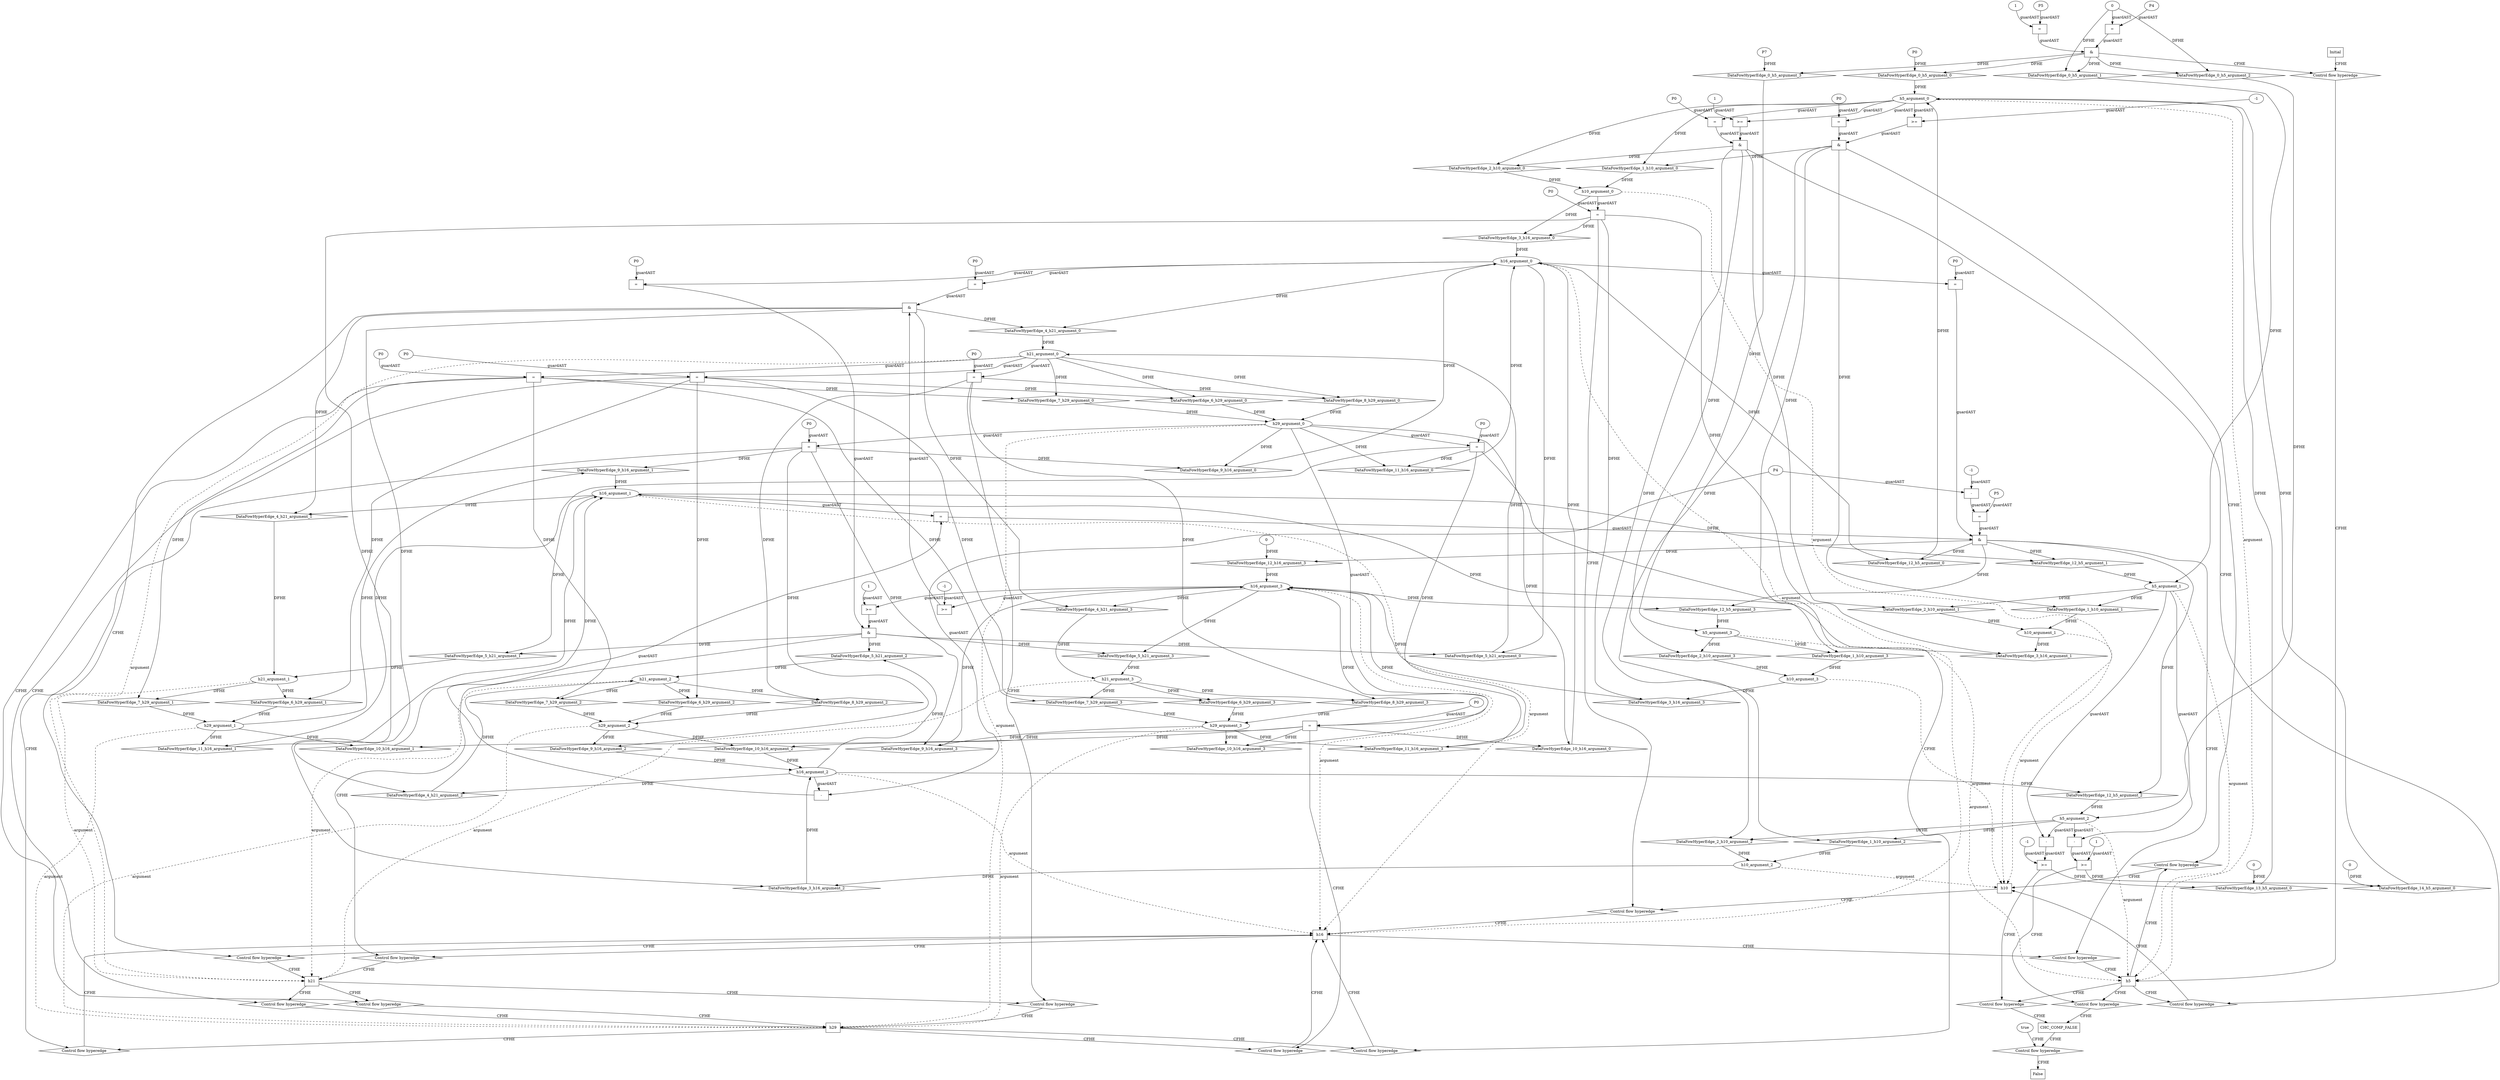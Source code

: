 // Horn Graph
digraph {
	"xxxh5___Initial_0xxxdataFlow_0_node_0" [label="P0"  nodeName="xxxh5___Initial_0xxxdataFlow_0_node_0" class=symbolicConstant GNNNodeID=4]
	"xxxh5___Initial_0xxxdataFlow1_node_0" [label="0"  nodeName="xxxh5___Initial_0xxxdataFlow1_node_0" class=IdealInt GNNNodeID=5]
	"xxxh5___Initial_0xxxdataFlow3_node_0" [label="P7"  nodeName="xxxh5___Initial_0xxxdataFlow3_node_0" class=symbolicConstant GNNNodeID=6]
	"xxxh5___Initial_0xxxguard_0_node_0" [label="="  nodeName="xxxh5___Initial_0xxxguard_0_node_0" class=Operator GNNNodeID=7 shape=rect]
	"xxxh5___Initial_0xxxguard_0_node_1" [label="P5"  nodeName="xxxh5___Initial_0xxxguard_0_node_1" class=symbolicConstant GNNNodeID=8]
	"xxxh5___Initial_0xxxguard_0_node_2" [label="1"  nodeName="xxxh5___Initial_0xxxguard_0_node_2" class=IdealInt GNNNodeID=9]
		"xxxh5___Initial_0xxxguard_0_node_1" -> "xxxh5___Initial_0xxxguard_0_node_0" [ label="guardAST"]
		"xxxh5___Initial_0xxxguard_0_node_2" -> "xxxh5___Initial_0xxxguard_0_node_0" [ label="guardAST"]
	"xxxh5___Initial_0xxxguard1_node_0" [label="="  nodeName="xxxh5___Initial_0xxxguard1_node_0" class=Operator GNNNodeID=10 shape=rect]
	"xxxh5___Initial_0xxxguard1_node_1" [label="P4"  nodeName="xxxh5___Initial_0xxxguard1_node_1" class=symbolicConstant GNNNodeID=11]
		"xxxh5___Initial_0xxxguard1_node_1" -> "xxxh5___Initial_0xxxguard1_node_0" [ label="guardAST"]
		"xxxh5___Initial_0xxxdataFlow1_node_0" -> "xxxh5___Initial_0xxxguard1_node_0" [ label="guardAST"]
	"xxxh10___h5_1xxxguard_0_node_0" [label=">="  nodeName="xxxh10___h5_1xxxguard_0_node_0" class=Operator GNNNodeID=16 shape=rect]
	"xxxh10___h5_1xxxguard_0_node_1" [label="-1"  nodeName="xxxh10___h5_1xxxguard_0_node_1" class=IdealInt GNNNodeID=17]
		"xxxh10___h5_1xxxguard_0_node_1" -> "xxxh10___h5_1xxxguard_0_node_0" [ label="guardAST"]
		"h5_argument_0" -> "xxxh10___h5_1xxxguard_0_node_0" [ label="guardAST"]
	"xxxh10___h5_1xxxguard1_node_0" [label="="  nodeName="xxxh10___h5_1xxxguard1_node_0" class=Operator GNNNodeID=18 shape=rect]
	"xxxh10___h5_1xxxguard1_node_1" [label="P0"  nodeName="xxxh10___h5_1xxxguard1_node_1" class=symbolicConstant GNNNodeID=19]
		"xxxh10___h5_1xxxguard1_node_1" -> "xxxh10___h5_1xxxguard1_node_0" [ label="guardAST"]
		"h5_argument_0" -> "xxxh10___h5_1xxxguard1_node_0" [ label="guardAST"]
	"xxxh10___h5_2xxxguard_0_node_0" [label=">="  nodeName="xxxh10___h5_2xxxguard_0_node_0" class=Operator GNNNodeID=20 shape=rect]
	"xxxh10___h5_2xxxguard_0_node_2" [label="1"  nodeName="xxxh10___h5_2xxxguard_0_node_2" class=IdealInt GNNNodeID=21]
		"h5_argument_0" -> "xxxh10___h5_2xxxguard_0_node_0" [ label="guardAST"]
		"xxxh10___h5_2xxxguard_0_node_2" -> "xxxh10___h5_2xxxguard_0_node_0" [ label="guardAST"]
	"xxxh10___h5_2xxxguard1_node_0" [label="="  nodeName="xxxh10___h5_2xxxguard1_node_0" class=Operator GNNNodeID=22 shape=rect]
	"xxxh10___h5_2xxxguard1_node_1" [label="P0"  nodeName="xxxh10___h5_2xxxguard1_node_1" class=symbolicConstant GNNNodeID=23]
		"xxxh10___h5_2xxxguard1_node_1" -> "xxxh10___h5_2xxxguard1_node_0" [ label="guardAST"]
		"h5_argument_0" -> "xxxh10___h5_2xxxguard1_node_0" [ label="guardAST"]
	"xxxh16___h10_3xxxguard_0_node_0" [label="="  nodeName="xxxh16___h10_3xxxguard_0_node_0" class=Operator GNNNodeID=28 shape=rect]
	"xxxh16___h10_3xxxguard_0_node_1" [label="P0"  nodeName="xxxh16___h10_3xxxguard_0_node_1" class=symbolicConstant GNNNodeID=29]
		"xxxh16___h10_3xxxguard_0_node_1" -> "xxxh16___h10_3xxxguard_0_node_0" [ label="guardAST"]
		"h10_argument_0" -> "xxxh16___h10_3xxxguard_0_node_0" [ label="guardAST"]
	"xxxh21___h16_4xxxguard_0_node_0" [label=">="  nodeName="xxxh21___h16_4xxxguard_0_node_0" class=Operator GNNNodeID=34 shape=rect]
	"xxxh21___h16_4xxxguard_0_node_1" [label="-1"  nodeName="xxxh21___h16_4xxxguard_0_node_1" class=IdealInt GNNNodeID=35]
		"xxxh21___h16_4xxxguard_0_node_1" -> "xxxh21___h16_4xxxguard_0_node_0" [ label="guardAST"]
		"h16_argument_3" -> "xxxh21___h16_4xxxguard_0_node_0" [ label="guardAST"]
	"xxxh21___h16_4xxxguard1_node_0" [label="="  nodeName="xxxh21___h16_4xxxguard1_node_0" class=Operator GNNNodeID=36 shape=rect]
	"xxxh21___h16_4xxxguard1_node_1" [label="P0"  nodeName="xxxh21___h16_4xxxguard1_node_1" class=symbolicConstant GNNNodeID=37]
		"xxxh21___h16_4xxxguard1_node_1" -> "xxxh21___h16_4xxxguard1_node_0" [ label="guardAST"]
		"h16_argument_0" -> "xxxh21___h16_4xxxguard1_node_0" [ label="guardAST"]
	"xxxh21___h16_5xxxguard_0_node_0" [label=">="  nodeName="xxxh21___h16_5xxxguard_0_node_0" class=Operator GNNNodeID=38 shape=rect]
	"xxxh21___h16_5xxxguard_0_node_2" [label="1"  nodeName="xxxh21___h16_5xxxguard_0_node_2" class=IdealInt GNNNodeID=39]
		"h16_argument_3" -> "xxxh21___h16_5xxxguard_0_node_0" [ label="guardAST"]
		"xxxh21___h16_5xxxguard_0_node_2" -> "xxxh21___h16_5xxxguard_0_node_0" [ label="guardAST"]
	"xxxh21___h16_5xxxguard1_node_0" [label="="  nodeName="xxxh21___h16_5xxxguard1_node_0" class=Operator GNNNodeID=40 shape=rect]
	"xxxh21___h16_5xxxguard1_node_1" [label="P0"  nodeName="xxxh21___h16_5xxxguard1_node_1" class=symbolicConstant GNNNodeID=41]
		"xxxh21___h16_5xxxguard1_node_1" -> "xxxh21___h16_5xxxguard1_node_0" [ label="guardAST"]
		"h16_argument_0" -> "xxxh21___h16_5xxxguard1_node_0" [ label="guardAST"]
	"xxxh29___h21_6xxxguard_0_node_0" [label="="  nodeName="xxxh29___h21_6xxxguard_0_node_0" class=Operator GNNNodeID=46 shape=rect]
	"xxxh29___h21_6xxxguard_0_node_1" [label="P0"  nodeName="xxxh29___h21_6xxxguard_0_node_1" class=symbolicConstant GNNNodeID=47]
		"xxxh29___h21_6xxxguard_0_node_1" -> "xxxh29___h21_6xxxguard_0_node_0" [ label="guardAST"]
		"h21_argument_0" -> "xxxh29___h21_6xxxguard_0_node_0" [ label="guardAST"]
	"xxxh29___h21_7xxxguard_0_node_0" [label="="  nodeName="xxxh29___h21_7xxxguard_0_node_0" class=Operator GNNNodeID=48 shape=rect]
	"xxxh29___h21_7xxxguard_0_node_1" [label="P0"  nodeName="xxxh29___h21_7xxxguard_0_node_1" class=symbolicConstant GNNNodeID=49]
		"xxxh29___h21_7xxxguard_0_node_1" -> "xxxh29___h21_7xxxguard_0_node_0" [ label="guardAST"]
		"h21_argument_0" -> "xxxh29___h21_7xxxguard_0_node_0" [ label="guardAST"]
	"xxxh29___h21_8xxxguard_0_node_0" [label="="  nodeName="xxxh29___h21_8xxxguard_0_node_0" class=Operator GNNNodeID=50 shape=rect]
	"xxxh29___h21_8xxxguard_0_node_1" [label="P0"  nodeName="xxxh29___h21_8xxxguard_0_node_1" class=symbolicConstant GNNNodeID=51]
		"xxxh29___h21_8xxxguard_0_node_1" -> "xxxh29___h21_8xxxguard_0_node_0" [ label="guardAST"]
		"h21_argument_0" -> "xxxh29___h21_8xxxguard_0_node_0" [ label="guardAST"]
	"xxxh16___h29_9xxxguard_0_node_0" [label="="  nodeName="xxxh16___h29_9xxxguard_0_node_0" class=Operator GNNNodeID=52 shape=rect]
	"xxxh16___h29_9xxxguard_0_node_1" [label="P0"  nodeName="xxxh16___h29_9xxxguard_0_node_1" class=symbolicConstant GNNNodeID=53]
		"xxxh16___h29_9xxxguard_0_node_1" -> "xxxh16___h29_9xxxguard_0_node_0" [ label="guardAST"]
		"h29_argument_0" -> "xxxh16___h29_9xxxguard_0_node_0" [ label="guardAST"]
	"xxxh16___h29_10xxxguard_0_node_0" [label="="  nodeName="xxxh16___h29_10xxxguard_0_node_0" class=Operator GNNNodeID=54 shape=rect]
	"xxxh16___h29_10xxxguard_0_node_1" [label="P0"  nodeName="xxxh16___h29_10xxxguard_0_node_1" class=symbolicConstant GNNNodeID=55]
		"xxxh16___h29_10xxxguard_0_node_1" -> "xxxh16___h29_10xxxguard_0_node_0" [ label="guardAST"]
		"h29_argument_0" -> "xxxh16___h29_10xxxguard_0_node_0" [ label="guardAST"]
	"xxxh16___h29_11xxxguard_0_node_0" [label="="  nodeName="xxxh16___h29_11xxxguard_0_node_0" class=Operator GNNNodeID=56 shape=rect]
	"xxxh16___h29_11xxxguard_0_node_1" [label="P0"  nodeName="xxxh16___h29_11xxxguard_0_node_1" class=symbolicConstant GNNNodeID=57]
		"xxxh16___h29_11xxxguard_0_node_1" -> "xxxh16___h29_11xxxguard_0_node_0" [ label="guardAST"]
		"h29_argument_0" -> "xxxh16___h29_11xxxguard_0_node_0" [ label="guardAST"]
	"xxxh5___h16_12xxxguard_0_node_0" [label="="  nodeName="xxxh5___h16_12xxxguard_0_node_0" class=Operator GNNNodeID=58 shape=rect]
	"xxxh5___h16_12xxxguard_0_node_2" [label="-"  nodeName="xxxh5___h16_12xxxguard_0_node_2" class=Operator GNNNodeID=59 shape=rect]
	"xxxh5___h16_12xxxguard_0_node_3" [label="P4"  nodeName="xxxh5___h16_12xxxguard_0_node_3" class=symbolicConstant GNNNodeID=60]
		"h16_argument_1" -> "xxxh5___h16_12xxxguard_0_node_0" [ label="guardAST"]
		"xxxh5___h16_12xxxguard_0_node_2" -> "xxxh5___h16_12xxxguard_0_node_0" [ label="guardAST"]
		"xxxh5___h16_12xxxguard_0_node_3" -> "xxxh5___h16_12xxxguard_0_node_2" [ label="guardAST"]
		"h16_argument_2" -> "xxxh5___h16_12xxxguard_0_node_2" [ label="guardAST"]
	"xxxh5___h16_12xxxguard1_node_0" [label="="  nodeName="xxxh5___h16_12xxxguard1_node_0" class=Operator GNNNodeID=61 shape=rect]
	"xxxh5___h16_12xxxguard1_node_1" [label="P5"  nodeName="xxxh5___h16_12xxxguard1_node_1" class=symbolicConstant GNNNodeID=62]
	"xxxh5___h16_12xxxguard1_node_2" [label="-"  nodeName="xxxh5___h16_12xxxguard1_node_2" class=Operator GNNNodeID=63 shape=rect]
	"xxxh5___h16_12xxxguard1_node_4" [label="-1"  nodeName="xxxh5___h16_12xxxguard1_node_4" class=IdealInt GNNNodeID=64]
		"xxxh5___h16_12xxxguard1_node_1" -> "xxxh5___h16_12xxxguard1_node_0" [ label="guardAST"]
		"xxxh5___h16_12xxxguard1_node_2" -> "xxxh5___h16_12xxxguard1_node_0" [ label="guardAST"]
		"xxxh5___h16_12xxxguard_0_node_3" -> "xxxh5___h16_12xxxguard1_node_2" [ label="guardAST"]
		"xxxh5___h16_12xxxguard1_node_4" -> "xxxh5___h16_12xxxguard1_node_2" [ label="guardAST"]
	"xxxh5___h16_12xxxguard2_node_0" [label="="  nodeName="xxxh5___h16_12xxxguard2_node_0" class=Operator GNNNodeID=65 shape=rect]
	"xxxh5___h16_12xxxguard2_node_1" [label="P0"  nodeName="xxxh5___h16_12xxxguard2_node_1" class=symbolicConstant GNNNodeID=66]
		"xxxh5___h16_12xxxguard2_node_1" -> "xxxh5___h16_12xxxguard2_node_0" [ label="guardAST"]
		"h16_argument_0" -> "xxxh5___h16_12xxxguard2_node_0" [ label="guardAST"]
	"xxxCHC_COMP_FALSE___h5_13xxxguard_0_node_0" [label=">="  nodeName="xxxCHC_COMP_FALSE___h5_13xxxguard_0_node_0" class=Operator GNNNodeID=67 shape=rect]
	"xxxCHC_COMP_FALSE___h5_13xxxguard_0_node_1" [label="-1"  nodeName="xxxCHC_COMP_FALSE___h5_13xxxguard_0_node_1" class=IdealInt GNNNodeID=68]
	"xxxCHC_COMP_FALSE___h5_13xxxguard_0_node_2" [label="-"  nodeName="xxxCHC_COMP_FALSE___h5_13xxxguard_0_node_2" class=Operator GNNNodeID=69 shape=rect]
		"xxxCHC_COMP_FALSE___h5_13xxxguard_0_node_1" -> "xxxCHC_COMP_FALSE___h5_13xxxguard_0_node_0" [ label="guardAST"]
		"xxxCHC_COMP_FALSE___h5_13xxxguard_0_node_2" -> "xxxCHC_COMP_FALSE___h5_13xxxguard_0_node_0" [ label="guardAST"]
		"h5_argument_1" -> "xxxCHC_COMP_FALSE___h5_13xxxguard_0_node_2" [ label="guardAST"]
		"h5_argument_2" -> "xxxCHC_COMP_FALSE___h5_13xxxguard_0_node_2" [ label="guardAST"]
	"xxxCHC_COMP_FALSE___h5_14xxxguard_0_node_0" [label=">="  nodeName="xxxCHC_COMP_FALSE___h5_14xxxguard_0_node_0" class=Operator GNNNodeID=70 shape=rect]
	"xxxCHC_COMP_FALSE___h5_14xxxguard_0_node_1" [label="-"  nodeName="xxxCHC_COMP_FALSE___h5_14xxxguard_0_node_1" class=Operator GNNNodeID=71 shape=rect]
	"xxxCHC_COMP_FALSE___h5_14xxxguard_0_node_4" [label="1"  nodeName="xxxCHC_COMP_FALSE___h5_14xxxguard_0_node_4" class=IdealInt GNNNodeID=72]
		"xxxCHC_COMP_FALSE___h5_14xxxguard_0_node_1" -> "xxxCHC_COMP_FALSE___h5_14xxxguard_0_node_0" [ label="guardAST"]
		"xxxCHC_COMP_FALSE___h5_14xxxguard_0_node_4" -> "xxxCHC_COMP_FALSE___h5_14xxxguard_0_node_0" [ label="guardAST"]
		"h5_argument_1" -> "xxxCHC_COMP_FALSE___h5_14xxxguard_0_node_1" [ label="guardAST"]
		"h5_argument_2" -> "xxxCHC_COMP_FALSE___h5_14xxxguard_0_node_1" [ label="guardAST"]
	"xxxFALSE___CHC_COMP_FALSE_15xxxguard_0_node_0" [label="true"  nodeName="xxxFALSE___CHC_COMP_FALSE_15xxxguard_0_node_0" class=Constant GNNNodeID=73]
	"CHC_COMP_FALSE" [label="CHC_COMP_FALSE"  nodeName="CHC_COMP_FALSE" class=CONTROL GNNNodeID=74 shape="rect"]
	"h10" [label="h10"  nodeName="h10" class=CONTROL GNNNodeID=75 shape="rect"]
	"h16" [label="h16"  nodeName="h16" class=CONTROL GNNNodeID=76 shape="rect"]
	"h21" [label="h21"  nodeName="h21" class=CONTROL GNNNodeID=77 shape="rect"]
	"h29" [label="h29"  nodeName="h29" class=CONTROL GNNNodeID=78 shape="rect"]
	"h5" [label="h5"  nodeName="h5" class=CONTROL GNNNodeID=79 shape="rect"]
	"FALSE" [label="False"  nodeName=False class=CONTROL GNNNodeID=80 shape="rect"]
	"Initial" [label="Initial"  nodeName=Initial class=CONTROL GNNNodeID=81 shape="rect"]
	"ControlFowHyperEdge_0" [label="Control flow hyperedge"  hyperEdgeNodeID=0 nodeName=ControlFowHyperEdge_0 class=controlFlowHyperEdge shape="diamond"]
		"Initial" -> ControlFowHyperEdge_0 [ label="CFHE"]
		"ControlFowHyperEdge_0" -> "h5" [ label="CFHE"]
	"ControlFowHyperEdge_1" [label="Control flow hyperedge"  hyperEdgeNodeID=1 nodeName=ControlFowHyperEdge_1 class=controlFlowHyperEdge shape="diamond"]
		"h5" -> ControlFowHyperEdge_1 [ label="CFHE"]
		"ControlFowHyperEdge_1" -> "h10" [ label="CFHE"]
	"ControlFowHyperEdge_2" [label="Control flow hyperedge"  hyperEdgeNodeID=2 nodeName=ControlFowHyperEdge_2 class=controlFlowHyperEdge shape="diamond"]
		"h5" -> ControlFowHyperEdge_2 [ label="CFHE"]
		"ControlFowHyperEdge_2" -> "h10" [ label="CFHE"]
	"ControlFowHyperEdge_3" [label="Control flow hyperedge"  hyperEdgeNodeID=3 nodeName=ControlFowHyperEdge_3 class=controlFlowHyperEdge shape="diamond"]
		"h10" -> ControlFowHyperEdge_3 [ label="CFHE"]
		"ControlFowHyperEdge_3" -> "h16" [ label="CFHE"]
	"ControlFowHyperEdge_4" [label="Control flow hyperedge"  hyperEdgeNodeID=4 nodeName=ControlFowHyperEdge_4 class=controlFlowHyperEdge shape="diamond"]
		"h16" -> ControlFowHyperEdge_4 [ label="CFHE"]
		"ControlFowHyperEdge_4" -> "h21" [ label="CFHE"]
	"ControlFowHyperEdge_5" [label="Control flow hyperedge"  hyperEdgeNodeID=5 nodeName=ControlFowHyperEdge_5 class=controlFlowHyperEdge shape="diamond"]
		"h16" -> ControlFowHyperEdge_5 [ label="CFHE"]
		"ControlFowHyperEdge_5" -> "h21" [ label="CFHE"]
	"ControlFowHyperEdge_6" [label="Control flow hyperedge"  hyperEdgeNodeID=6 nodeName=ControlFowHyperEdge_6 class=controlFlowHyperEdge shape="diamond"]
		"h21" -> ControlFowHyperEdge_6 [ label="CFHE"]
		"ControlFowHyperEdge_6" -> "h29" [ label="CFHE"]
	"ControlFowHyperEdge_7" [label="Control flow hyperedge"  hyperEdgeNodeID=7 nodeName=ControlFowHyperEdge_7 class=controlFlowHyperEdge shape="diamond"]
		"h21" -> ControlFowHyperEdge_7 [ label="CFHE"]
		"ControlFowHyperEdge_7" -> "h29" [ label="CFHE"]
	"ControlFowHyperEdge_8" [label="Control flow hyperedge"  hyperEdgeNodeID=8 nodeName=ControlFowHyperEdge_8 class=controlFlowHyperEdge shape="diamond"]
		"h21" -> ControlFowHyperEdge_8 [ label="CFHE"]
		"ControlFowHyperEdge_8" -> "h29" [ label="CFHE"]
	"ControlFowHyperEdge_9" [label="Control flow hyperedge"  hyperEdgeNodeID=9 nodeName=ControlFowHyperEdge_9 class=controlFlowHyperEdge shape="diamond"]
		"h29" -> ControlFowHyperEdge_9 [ label="CFHE"]
		"ControlFowHyperEdge_9" -> "h16" [ label="CFHE"]
	"ControlFowHyperEdge_10" [label="Control flow hyperedge"  hyperEdgeNodeID=10 nodeName=ControlFowHyperEdge_10 class=controlFlowHyperEdge shape="diamond"]
		"h29" -> ControlFowHyperEdge_10 [ label="CFHE"]
		"ControlFowHyperEdge_10" -> "h16" [ label="CFHE"]
	"ControlFowHyperEdge_11" [label="Control flow hyperedge"  hyperEdgeNodeID=11 nodeName=ControlFowHyperEdge_11 class=controlFlowHyperEdge shape="diamond"]
		"h29" -> ControlFowHyperEdge_11 [ label="CFHE"]
		"ControlFowHyperEdge_11" -> "h16" [ label="CFHE"]
	"ControlFowHyperEdge_12" [label="Control flow hyperedge"  hyperEdgeNodeID=12 nodeName=ControlFowHyperEdge_12 class=controlFlowHyperEdge shape="diamond"]
		"h16" -> ControlFowHyperEdge_12 [ label="CFHE"]
		"ControlFowHyperEdge_12" -> "h5" [ label="CFHE"]
	"ControlFowHyperEdge_13" [label="Control flow hyperedge"  hyperEdgeNodeID=13 nodeName=ControlFowHyperEdge_13 class=controlFlowHyperEdge shape="diamond"]
		"h5" -> ControlFowHyperEdge_13 [ label="CFHE"]
		"ControlFowHyperEdge_13" -> "CHC_COMP_FALSE" [ label="CFHE"]
	"ControlFowHyperEdge_14" [label="Control flow hyperedge"  hyperEdgeNodeID=14 nodeName=ControlFowHyperEdge_14 class=controlFlowHyperEdge shape="diamond"]
		"h5" -> ControlFowHyperEdge_14 [ label="CFHE"]
		"ControlFowHyperEdge_14" -> "CHC_COMP_FALSE" [ label="CFHE"]
	"ControlFowHyperEdge_15" [label="Control flow hyperedge"  hyperEdgeNodeID=15 nodeName=ControlFowHyperEdge_15 class=controlFlowHyperEdge shape="diamond"]
		"CHC_COMP_FALSE" -> ControlFowHyperEdge_15 [ label="CFHE"]
		"ControlFowHyperEdge_15" -> "FALSE" [ label="CFHE"]
	"h5_argument_0" [label="h5_argument_0"  nodeName=argument0 class=argument shape=oval GNNNodeID=82 head="h5"]
		"h5_argument_0" -> "h5" [ label="argument" style=dashed]
	"h5_argument_1" [label="h5_argument_1"  nodeName=argument1 class=argument shape=oval GNNNodeID=82 head="h5"]
		"h5_argument_1" -> "h5" [ label="argument" style=dashed]
	"h5_argument_2" [label="h5_argument_2"  nodeName=argument2 class=argument shape=oval GNNNodeID=82 head="h5"]
		"h5_argument_2" -> "h5" [ label="argument" style=dashed]
	"h5_argument_3" [label="h5_argument_3"  nodeName=argument3 class=argument shape=oval GNNNodeID=82 head="h5"]
		"h5_argument_3" -> "h5" [ label="argument" style=dashed]
	"h10_argument_0" [label="h10_argument_0"  nodeName=argument0 class=argument shape=oval GNNNodeID=82 head="h10"]
		"h10_argument_0" -> "h10" [ label="argument" style=dashed]
	"h10_argument_1" [label="h10_argument_1"  nodeName=argument1 class=argument shape=oval GNNNodeID=82 head="h10"]
		"h10_argument_1" -> "h10" [ label="argument" style=dashed]
	"h10_argument_2" [label="h10_argument_2"  nodeName=argument2 class=argument shape=oval GNNNodeID=82 head="h10"]
		"h10_argument_2" -> "h10" [ label="argument" style=dashed]
	"h10_argument_3" [label="h10_argument_3"  nodeName=argument3 class=argument shape=oval GNNNodeID=82 head="h10"]
		"h10_argument_3" -> "h10" [ label="argument" style=dashed]
	"h16_argument_0" [label="h16_argument_0"  nodeName=argument0 class=argument shape=oval GNNNodeID=82 head="h16"]
		"h16_argument_0" -> "h16" [ label="argument" style=dashed]
	"h16_argument_1" [label="h16_argument_1"  nodeName=argument1 class=argument shape=oval GNNNodeID=82 head="h16"]
		"h16_argument_1" -> "h16" [ label="argument" style=dashed]
	"h16_argument_2" [label="h16_argument_2"  nodeName=argument2 class=argument shape=oval GNNNodeID=82 head="h16"]
		"h16_argument_2" -> "h16" [ label="argument" style=dashed]
	"h16_argument_3" [label="h16_argument_3"  nodeName=argument3 class=argument shape=oval GNNNodeID=82 head="h16"]
		"h16_argument_3" -> "h16" [ label="argument" style=dashed]
	"h21_argument_0" [label="h21_argument_0"  nodeName=argument0 class=argument shape=oval GNNNodeID=82 head="h21"]
		"h21_argument_0" -> "h21" [ label="argument" style=dashed]
	"h21_argument_1" [label="h21_argument_1"  nodeName=argument1 class=argument shape=oval GNNNodeID=82 head="h21"]
		"h21_argument_1" -> "h21" [ label="argument" style=dashed]
	"h21_argument_2" [label="h21_argument_2"  nodeName=argument2 class=argument shape=oval GNNNodeID=82 head="h21"]
		"h21_argument_2" -> "h21" [ label="argument" style=dashed]
	"h21_argument_3" [label="h21_argument_3"  nodeName=argument3 class=argument shape=oval GNNNodeID=82 head="h21"]
		"h21_argument_3" -> "h21" [ label="argument" style=dashed]
	"h29_argument_0" [label="h29_argument_0"  nodeName=argument0 class=argument shape=oval GNNNodeID=82 head="h29"]
		"h29_argument_0" -> "h29" [ label="argument" style=dashed]
	"h29_argument_1" [label="h29_argument_1"  nodeName=argument1 class=argument shape=oval GNNNodeID=82 head="h29"]
		"h29_argument_1" -> "h29" [ label="argument" style=dashed]
	"h29_argument_2" [label="h29_argument_2"  nodeName=argument2 class=argument shape=oval GNNNodeID=82 head="h29"]
		"h29_argument_2" -> "h29" [ label="argument" style=dashed]
	"h29_argument_3" [label="h29_argument_3"  nodeName=argument3 class=argument shape=oval GNNNodeID=82 head="h29"]
		"h29_argument_3" -> "h29" [ label="argument" style=dashed]
	"xxxh5___Initial_0xxx_and" [label="&"  andName="xxxh5___Initial_0xxx_and" class=Operator shape=rect]
		"xxxh5___Initial_0xxxguard_0_node_0" -> "xxxh5___Initial_0xxx_and" [ label="guardAST"]
		"xxxh5___Initial_0xxxguard1_node_0" -> "xxxh5___Initial_0xxx_and" [ label="guardAST"]
		"xxxh5___Initial_0xxx_and" -> "ControlFowHyperEdge_0" [ label="CFHE"]
	"xxxh10___h5_1xxx_and" [label="&"  andName="xxxh10___h5_1xxx_and" class=Operator shape=rect]
		"xxxh10___h5_1xxxguard_0_node_0" -> "xxxh10___h5_1xxx_and" [ label="guardAST"]
		"xxxh10___h5_1xxxguard1_node_0" -> "xxxh10___h5_1xxx_and" [ label="guardAST"]
		"xxxh10___h5_1xxx_and" -> "ControlFowHyperEdge_1" [ label="CFHE"]
	"xxxh10___h5_2xxx_and" [label="&"  andName="xxxh10___h5_2xxx_and" class=Operator shape=rect]
		"xxxh10___h5_2xxxguard_0_node_0" -> "xxxh10___h5_2xxx_and" [ label="guardAST"]
		"xxxh10___h5_2xxxguard1_node_0" -> "xxxh10___h5_2xxx_and" [ label="guardAST"]
		"xxxh10___h5_2xxx_and" -> "ControlFowHyperEdge_2" [ label="CFHE"]
		"xxxh16___h10_3xxxguard_0_node_0" -> "ControlFowHyperEdge_3" [ label="CFHE"]
	"xxxh21___h16_4xxx_and" [label="&"  andName="xxxh21___h16_4xxx_and" class=Operator shape=rect]
		"xxxh21___h16_4xxxguard_0_node_0" -> "xxxh21___h16_4xxx_and" [ label="guardAST"]
		"xxxh21___h16_4xxxguard1_node_0" -> "xxxh21___h16_4xxx_and" [ label="guardAST"]
		"xxxh21___h16_4xxx_and" -> "ControlFowHyperEdge_4" [ label="CFHE"]
	"xxxh21___h16_5xxx_and" [label="&"  andName="xxxh21___h16_5xxx_and" class=Operator shape=rect]
		"xxxh21___h16_5xxxguard_0_node_0" -> "xxxh21___h16_5xxx_and" [ label="guardAST"]
		"xxxh21___h16_5xxxguard1_node_0" -> "xxxh21___h16_5xxx_and" [ label="guardAST"]
		"xxxh21___h16_5xxx_and" -> "ControlFowHyperEdge_5" [ label="CFHE"]
		"xxxh29___h21_6xxxguard_0_node_0" -> "ControlFowHyperEdge_6" [ label="CFHE"]
		"xxxh29___h21_7xxxguard_0_node_0" -> "ControlFowHyperEdge_7" [ label="CFHE"]
		"xxxh29___h21_8xxxguard_0_node_0" -> "ControlFowHyperEdge_8" [ label="CFHE"]
		"xxxh16___h29_9xxxguard_0_node_0" -> "ControlFowHyperEdge_9" [ label="CFHE"]
		"xxxh16___h29_10xxxguard_0_node_0" -> "ControlFowHyperEdge_10" [ label="CFHE"]
		"xxxh16___h29_11xxxguard_0_node_0" -> "ControlFowHyperEdge_11" [ label="CFHE"]
	"xxxh5___h16_12xxx_and" [label="&"  andName="xxxh5___h16_12xxx_and" class=Operator shape=rect]
		"xxxh5___h16_12xxxguard_0_node_0" -> "xxxh5___h16_12xxx_and" [ label="guardAST"]
		"xxxh5___h16_12xxxguard1_node_0" -> "xxxh5___h16_12xxx_and" [ label="guardAST"]
		"xxxh5___h16_12xxxguard2_node_0" -> "xxxh5___h16_12xxx_and" [ label="guardAST"]
		"xxxh5___h16_12xxx_and" -> "ControlFowHyperEdge_12" [ label="CFHE"]
		"xxxCHC_COMP_FALSE___h5_13xxxguard_0_node_0" -> "ControlFowHyperEdge_13" [ label="CFHE"]
		"xxxCHC_COMP_FALSE___h5_14xxxguard_0_node_0" -> "ControlFowHyperEdge_14" [ label="CFHE"]
		"xxxFALSE___CHC_COMP_FALSE_15xxxguard_0_node_0" -> "ControlFowHyperEdge_15" [ label="CFHE"]
	"xxxh5___h16_12xxxh16_argument_3_constant_0" [label="0"  nodeName="xxxh5___h16_12xxxh16_argument_3_constant_0" class=Constant]
	"DataFowHyperEdge_12_h16_argument_3" [label="DataFowHyperEdge_12_h16_argument_3"  nodeName="DataFowHyperEdge_12_h16_argument_3" class=DataFlowHyperedge shape=diamond]
		"DataFowHyperEdge_12_h16_argument_3" -> "h16_argument_3" [ label="DFHE"]
		"xxxh5___h16_12xxx_and" -> "DataFowHyperEdge_12_h16_argument_3" [ label="DFHE"]
		"xxxh5___h16_12xxxh16_argument_3_constant_0" -> "DataFowHyperEdge_12_h16_argument_3" [ label="DFHE"]
	"xxxCHC_COMP_FALSE___h5_13xxxh5_argument_0_constant_0" [label="0"  nodeName="xxxCHC_COMP_FALSE___h5_13xxxh5_argument_0_constant_0" class=Constant]
	"DataFowHyperEdge_13_h5_argument_0" [label="DataFowHyperEdge_13_h5_argument_0"  nodeName="DataFowHyperEdge_13_h5_argument_0" class=DataFlowHyperedge shape=diamond]
		"DataFowHyperEdge_13_h5_argument_0" -> "h5_argument_0" [ label="DFHE"]
		"xxxCHC_COMP_FALSE___h5_13xxxguard_0_node_0" -> "DataFowHyperEdge_13_h5_argument_0" [ label="DFHE"]
		"xxxCHC_COMP_FALSE___h5_13xxxh5_argument_0_constant_0" -> "DataFowHyperEdge_13_h5_argument_0" [ label="DFHE"]
	"xxxCHC_COMP_FALSE___h5_14xxxh5_argument_0_constant_0" [label="0"  nodeName="xxxCHC_COMP_FALSE___h5_14xxxh5_argument_0_constant_0" class=Constant]
	"DataFowHyperEdge_14_h5_argument_0" [label="DataFowHyperEdge_14_h5_argument_0"  nodeName="DataFowHyperEdge_14_h5_argument_0" class=DataFlowHyperedge shape=diamond]
		"DataFowHyperEdge_14_h5_argument_0" -> "h5_argument_0" [ label="DFHE"]
		"xxxCHC_COMP_FALSE___h5_14xxxguard_0_node_0" -> "DataFowHyperEdge_14_h5_argument_0" [ label="DFHE"]
		"xxxCHC_COMP_FALSE___h5_14xxxh5_argument_0_constant_0" -> "DataFowHyperEdge_14_h5_argument_0" [ label="DFHE"]
		"h5_argument_0" -> "DataFowHyperEdge_1_h10_argument_0" [ label="DFHE"]
	"DataFowHyperEdge_1_h10_argument_0" [label="DataFowHyperEdge_1_h10_argument_0"  nodeName="DataFowHyperEdge_1_h10_argument_0" class=DataFlowHyperedge shape=diamond]
		"DataFowHyperEdge_1_h10_argument_0" -> "h10_argument_0" [ label="DFHE"]
		"xxxh10___h5_1xxx_and" -> "DataFowHyperEdge_1_h10_argument_0" [ label="DFHE"]
		"h5_argument_1" -> "DataFowHyperEdge_1_h10_argument_1" [ label="DFHE"]
	"DataFowHyperEdge_1_h10_argument_1" [label="DataFowHyperEdge_1_h10_argument_1"  nodeName="DataFowHyperEdge_1_h10_argument_1" class=DataFlowHyperedge shape=diamond]
		"DataFowHyperEdge_1_h10_argument_1" -> "h10_argument_1" [ label="DFHE"]
		"xxxh10___h5_1xxx_and" -> "DataFowHyperEdge_1_h10_argument_1" [ label="DFHE"]
		"h5_argument_2" -> "DataFowHyperEdge_1_h10_argument_2" [ label="DFHE"]
	"DataFowHyperEdge_1_h10_argument_2" [label="DataFowHyperEdge_1_h10_argument_2"  nodeName="DataFowHyperEdge_1_h10_argument_2" class=DataFlowHyperedge shape=diamond]
		"DataFowHyperEdge_1_h10_argument_2" -> "h10_argument_2" [ label="DFHE"]
		"xxxh10___h5_1xxx_and" -> "DataFowHyperEdge_1_h10_argument_2" [ label="DFHE"]
		"h5_argument_3" -> "DataFowHyperEdge_1_h10_argument_3" [ label="DFHE"]
	"DataFowHyperEdge_1_h10_argument_3" [label="DataFowHyperEdge_1_h10_argument_3"  nodeName="DataFowHyperEdge_1_h10_argument_3" class=DataFlowHyperedge shape=diamond]
		"DataFowHyperEdge_1_h10_argument_3" -> "h10_argument_3" [ label="DFHE"]
		"xxxh10___h5_1xxx_and" -> "DataFowHyperEdge_1_h10_argument_3" [ label="DFHE"]
		"h5_argument_0" -> "DataFowHyperEdge_2_h10_argument_0" [ label="DFHE"]
	"DataFowHyperEdge_2_h10_argument_0" [label="DataFowHyperEdge_2_h10_argument_0"  nodeName="DataFowHyperEdge_2_h10_argument_0" class=DataFlowHyperedge shape=diamond]
		"DataFowHyperEdge_2_h10_argument_0" -> "h10_argument_0" [ label="DFHE"]
		"xxxh10___h5_2xxx_and" -> "DataFowHyperEdge_2_h10_argument_0" [ label="DFHE"]
		"h5_argument_1" -> "DataFowHyperEdge_2_h10_argument_1" [ label="DFHE"]
	"DataFowHyperEdge_2_h10_argument_1" [label="DataFowHyperEdge_2_h10_argument_1"  nodeName="DataFowHyperEdge_2_h10_argument_1" class=DataFlowHyperedge shape=diamond]
		"DataFowHyperEdge_2_h10_argument_1" -> "h10_argument_1" [ label="DFHE"]
		"xxxh10___h5_2xxx_and" -> "DataFowHyperEdge_2_h10_argument_1" [ label="DFHE"]
		"h5_argument_2" -> "DataFowHyperEdge_2_h10_argument_2" [ label="DFHE"]
	"DataFowHyperEdge_2_h10_argument_2" [label="DataFowHyperEdge_2_h10_argument_2"  nodeName="DataFowHyperEdge_2_h10_argument_2" class=DataFlowHyperedge shape=diamond]
		"DataFowHyperEdge_2_h10_argument_2" -> "h10_argument_2" [ label="DFHE"]
		"xxxh10___h5_2xxx_and" -> "DataFowHyperEdge_2_h10_argument_2" [ label="DFHE"]
		"h5_argument_3" -> "DataFowHyperEdge_2_h10_argument_3" [ label="DFHE"]
	"DataFowHyperEdge_2_h10_argument_3" [label="DataFowHyperEdge_2_h10_argument_3"  nodeName="DataFowHyperEdge_2_h10_argument_3" class=DataFlowHyperedge shape=diamond]
		"DataFowHyperEdge_2_h10_argument_3" -> "h10_argument_3" [ label="DFHE"]
		"xxxh10___h5_2xxx_and" -> "DataFowHyperEdge_2_h10_argument_3" [ label="DFHE"]
		"h10_argument_0" -> "DataFowHyperEdge_3_h16_argument_0" [ label="DFHE"]
	"DataFowHyperEdge_3_h16_argument_0" [label="DataFowHyperEdge_3_h16_argument_0"  nodeName="DataFowHyperEdge_3_h16_argument_0" class=DataFlowHyperedge shape=diamond]
		"DataFowHyperEdge_3_h16_argument_0" -> "h16_argument_0" [ label="DFHE"]
		"xxxh16___h10_3xxxguard_0_node_0" -> "DataFowHyperEdge_3_h16_argument_0" [ label="DFHE"]
		"h10_argument_1" -> "DataFowHyperEdge_3_h16_argument_1" [ label="DFHE"]
	"DataFowHyperEdge_3_h16_argument_1" [label="DataFowHyperEdge_3_h16_argument_1"  nodeName="DataFowHyperEdge_3_h16_argument_1" class=DataFlowHyperedge shape=diamond]
		"DataFowHyperEdge_3_h16_argument_1" -> "h16_argument_1" [ label="DFHE"]
		"xxxh16___h10_3xxxguard_0_node_0" -> "DataFowHyperEdge_3_h16_argument_1" [ label="DFHE"]
		"h10_argument_2" -> "DataFowHyperEdge_3_h16_argument_2" [ label="DFHE"]
	"DataFowHyperEdge_3_h16_argument_2" [label="DataFowHyperEdge_3_h16_argument_2"  nodeName="DataFowHyperEdge_3_h16_argument_2" class=DataFlowHyperedge shape=diamond]
		"DataFowHyperEdge_3_h16_argument_2" -> "h16_argument_2" [ label="DFHE"]
		"xxxh16___h10_3xxxguard_0_node_0" -> "DataFowHyperEdge_3_h16_argument_2" [ label="DFHE"]
		"h10_argument_3" -> "DataFowHyperEdge_3_h16_argument_3" [ label="DFHE"]
	"DataFowHyperEdge_3_h16_argument_3" [label="DataFowHyperEdge_3_h16_argument_3"  nodeName="DataFowHyperEdge_3_h16_argument_3" class=DataFlowHyperedge shape=diamond]
		"DataFowHyperEdge_3_h16_argument_3" -> "h16_argument_3" [ label="DFHE"]
		"xxxh16___h10_3xxxguard_0_node_0" -> "DataFowHyperEdge_3_h16_argument_3" [ label="DFHE"]
		"h16_argument_0" -> "DataFowHyperEdge_4_h21_argument_0" [ label="DFHE"]
	"DataFowHyperEdge_4_h21_argument_0" [label="DataFowHyperEdge_4_h21_argument_0"  nodeName="DataFowHyperEdge_4_h21_argument_0" class=DataFlowHyperedge shape=diamond]
		"DataFowHyperEdge_4_h21_argument_0" -> "h21_argument_0" [ label="DFHE"]
		"xxxh21___h16_4xxx_and" -> "DataFowHyperEdge_4_h21_argument_0" [ label="DFHE"]
		"h16_argument_1" -> "DataFowHyperEdge_4_h21_argument_1" [ label="DFHE"]
	"DataFowHyperEdge_4_h21_argument_1" [label="DataFowHyperEdge_4_h21_argument_1"  nodeName="DataFowHyperEdge_4_h21_argument_1" class=DataFlowHyperedge shape=diamond]
		"DataFowHyperEdge_4_h21_argument_1" -> "h21_argument_1" [ label="DFHE"]
		"xxxh21___h16_4xxx_and" -> "DataFowHyperEdge_4_h21_argument_1" [ label="DFHE"]
		"h16_argument_2" -> "DataFowHyperEdge_4_h21_argument_2" [ label="DFHE"]
	"DataFowHyperEdge_4_h21_argument_2" [label="DataFowHyperEdge_4_h21_argument_2"  nodeName="DataFowHyperEdge_4_h21_argument_2" class=DataFlowHyperedge shape=diamond]
		"DataFowHyperEdge_4_h21_argument_2" -> "h21_argument_2" [ label="DFHE"]
		"xxxh21___h16_4xxx_and" -> "DataFowHyperEdge_4_h21_argument_2" [ label="DFHE"]
		"h16_argument_3" -> "DataFowHyperEdge_4_h21_argument_3" [ label="DFHE"]
	"DataFowHyperEdge_4_h21_argument_3" [label="DataFowHyperEdge_4_h21_argument_3"  nodeName="DataFowHyperEdge_4_h21_argument_3" class=DataFlowHyperedge shape=diamond]
		"DataFowHyperEdge_4_h21_argument_3" -> "h21_argument_3" [ label="DFHE"]
		"xxxh21___h16_4xxx_and" -> "DataFowHyperEdge_4_h21_argument_3" [ label="DFHE"]
		"h16_argument_0" -> "DataFowHyperEdge_5_h21_argument_0" [ label="DFHE"]
	"DataFowHyperEdge_5_h21_argument_0" [label="DataFowHyperEdge_5_h21_argument_0"  nodeName="DataFowHyperEdge_5_h21_argument_0" class=DataFlowHyperedge shape=diamond]
		"DataFowHyperEdge_5_h21_argument_0" -> "h21_argument_0" [ label="DFHE"]
		"xxxh21___h16_5xxx_and" -> "DataFowHyperEdge_5_h21_argument_0" [ label="DFHE"]
		"h16_argument_1" -> "DataFowHyperEdge_5_h21_argument_1" [ label="DFHE"]
	"DataFowHyperEdge_5_h21_argument_1" [label="DataFowHyperEdge_5_h21_argument_1"  nodeName="DataFowHyperEdge_5_h21_argument_1" class=DataFlowHyperedge shape=diamond]
		"DataFowHyperEdge_5_h21_argument_1" -> "h21_argument_1" [ label="DFHE"]
		"xxxh21___h16_5xxx_and" -> "DataFowHyperEdge_5_h21_argument_1" [ label="DFHE"]
		"h16_argument_2" -> "DataFowHyperEdge_5_h21_argument_2" [ label="DFHE"]
	"DataFowHyperEdge_5_h21_argument_2" [label="DataFowHyperEdge_5_h21_argument_2"  nodeName="DataFowHyperEdge_5_h21_argument_2" class=DataFlowHyperedge shape=diamond]
		"DataFowHyperEdge_5_h21_argument_2" -> "h21_argument_2" [ label="DFHE"]
		"xxxh21___h16_5xxx_and" -> "DataFowHyperEdge_5_h21_argument_2" [ label="DFHE"]
		"h16_argument_3" -> "DataFowHyperEdge_5_h21_argument_3" [ label="DFHE"]
	"DataFowHyperEdge_5_h21_argument_3" [label="DataFowHyperEdge_5_h21_argument_3"  nodeName="DataFowHyperEdge_5_h21_argument_3" class=DataFlowHyperedge shape=diamond]
		"DataFowHyperEdge_5_h21_argument_3" -> "h21_argument_3" [ label="DFHE"]
		"xxxh21___h16_5xxx_and" -> "DataFowHyperEdge_5_h21_argument_3" [ label="DFHE"]
		"h21_argument_0" -> "DataFowHyperEdge_6_h29_argument_0" [ label="DFHE"]
	"DataFowHyperEdge_6_h29_argument_0" [label="DataFowHyperEdge_6_h29_argument_0"  nodeName="DataFowHyperEdge_6_h29_argument_0" class=DataFlowHyperedge shape=diamond]
		"DataFowHyperEdge_6_h29_argument_0" -> "h29_argument_0" [ label="DFHE"]
		"xxxh29___h21_6xxxguard_0_node_0" -> "DataFowHyperEdge_6_h29_argument_0" [ label="DFHE"]
		"h21_argument_1" -> "DataFowHyperEdge_6_h29_argument_1" [ label="DFHE"]
	"DataFowHyperEdge_6_h29_argument_1" [label="DataFowHyperEdge_6_h29_argument_1"  nodeName="DataFowHyperEdge_6_h29_argument_1" class=DataFlowHyperedge shape=diamond]
		"DataFowHyperEdge_6_h29_argument_1" -> "h29_argument_1" [ label="DFHE"]
		"xxxh29___h21_6xxxguard_0_node_0" -> "DataFowHyperEdge_6_h29_argument_1" [ label="DFHE"]
		"h21_argument_2" -> "DataFowHyperEdge_6_h29_argument_2" [ label="DFHE"]
	"DataFowHyperEdge_6_h29_argument_2" [label="DataFowHyperEdge_6_h29_argument_2"  nodeName="DataFowHyperEdge_6_h29_argument_2" class=DataFlowHyperedge shape=diamond]
		"DataFowHyperEdge_6_h29_argument_2" -> "h29_argument_2" [ label="DFHE"]
		"xxxh29___h21_6xxxguard_0_node_0" -> "DataFowHyperEdge_6_h29_argument_2" [ label="DFHE"]
		"h21_argument_3" -> "DataFowHyperEdge_6_h29_argument_3" [ label="DFHE"]
	"DataFowHyperEdge_6_h29_argument_3" [label="DataFowHyperEdge_6_h29_argument_3"  nodeName="DataFowHyperEdge_6_h29_argument_3" class=DataFlowHyperedge shape=diamond]
		"DataFowHyperEdge_6_h29_argument_3" -> "h29_argument_3" [ label="DFHE"]
		"xxxh29___h21_6xxxguard_0_node_0" -> "DataFowHyperEdge_6_h29_argument_3" [ label="DFHE"]
		"h21_argument_0" -> "DataFowHyperEdge_7_h29_argument_0" [ label="DFHE"]
	"DataFowHyperEdge_7_h29_argument_0" [label="DataFowHyperEdge_7_h29_argument_0"  nodeName="DataFowHyperEdge_7_h29_argument_0" class=DataFlowHyperedge shape=diamond]
		"DataFowHyperEdge_7_h29_argument_0" -> "h29_argument_0" [ label="DFHE"]
		"xxxh29___h21_7xxxguard_0_node_0" -> "DataFowHyperEdge_7_h29_argument_0" [ label="DFHE"]
		"h21_argument_1" -> "DataFowHyperEdge_7_h29_argument_1" [ label="DFHE"]
	"DataFowHyperEdge_7_h29_argument_1" [label="DataFowHyperEdge_7_h29_argument_1"  nodeName="DataFowHyperEdge_7_h29_argument_1" class=DataFlowHyperedge shape=diamond]
		"DataFowHyperEdge_7_h29_argument_1" -> "h29_argument_1" [ label="DFHE"]
		"xxxh29___h21_7xxxguard_0_node_0" -> "DataFowHyperEdge_7_h29_argument_1" [ label="DFHE"]
		"h21_argument_2" -> "DataFowHyperEdge_7_h29_argument_2" [ label="DFHE"]
	"DataFowHyperEdge_7_h29_argument_2" [label="DataFowHyperEdge_7_h29_argument_2"  nodeName="DataFowHyperEdge_7_h29_argument_2" class=DataFlowHyperedge shape=diamond]
		"DataFowHyperEdge_7_h29_argument_2" -> "h29_argument_2" [ label="DFHE"]
		"xxxh29___h21_7xxxguard_0_node_0" -> "DataFowHyperEdge_7_h29_argument_2" [ label="DFHE"]
		"h21_argument_3" -> "DataFowHyperEdge_7_h29_argument_3" [ label="DFHE"]
	"DataFowHyperEdge_7_h29_argument_3" [label="DataFowHyperEdge_7_h29_argument_3"  nodeName="DataFowHyperEdge_7_h29_argument_3" class=DataFlowHyperedge shape=diamond]
		"DataFowHyperEdge_7_h29_argument_3" -> "h29_argument_3" [ label="DFHE"]
		"xxxh29___h21_7xxxguard_0_node_0" -> "DataFowHyperEdge_7_h29_argument_3" [ label="DFHE"]
		"h21_argument_0" -> "DataFowHyperEdge_8_h29_argument_0" [ label="DFHE"]
	"DataFowHyperEdge_8_h29_argument_0" [label="DataFowHyperEdge_8_h29_argument_0"  nodeName="DataFowHyperEdge_8_h29_argument_0" class=DataFlowHyperedge shape=diamond]
		"DataFowHyperEdge_8_h29_argument_0" -> "h29_argument_0" [ label="DFHE"]
		"xxxh29___h21_8xxxguard_0_node_0" -> "DataFowHyperEdge_8_h29_argument_0" [ label="DFHE"]
		"h21_argument_2" -> "DataFowHyperEdge_8_h29_argument_2" [ label="DFHE"]
	"DataFowHyperEdge_8_h29_argument_2" [label="DataFowHyperEdge_8_h29_argument_2"  nodeName="DataFowHyperEdge_8_h29_argument_2" class=DataFlowHyperedge shape=diamond]
		"DataFowHyperEdge_8_h29_argument_2" -> "h29_argument_2" [ label="DFHE"]
		"xxxh29___h21_8xxxguard_0_node_0" -> "DataFowHyperEdge_8_h29_argument_2" [ label="DFHE"]
		"h21_argument_3" -> "DataFowHyperEdge_8_h29_argument_3" [ label="DFHE"]
	"DataFowHyperEdge_8_h29_argument_3" [label="DataFowHyperEdge_8_h29_argument_3"  nodeName="DataFowHyperEdge_8_h29_argument_3" class=DataFlowHyperedge shape=diamond]
		"DataFowHyperEdge_8_h29_argument_3" -> "h29_argument_3" [ label="DFHE"]
		"xxxh29___h21_8xxxguard_0_node_0" -> "DataFowHyperEdge_8_h29_argument_3" [ label="DFHE"]
		"h29_argument_0" -> "DataFowHyperEdge_9_h16_argument_0" [ label="DFHE"]
	"DataFowHyperEdge_9_h16_argument_0" [label="DataFowHyperEdge_9_h16_argument_0"  nodeName="DataFowHyperEdge_9_h16_argument_0" class=DataFlowHyperedge shape=diamond]
		"DataFowHyperEdge_9_h16_argument_0" -> "h16_argument_0" [ label="DFHE"]
		"xxxh16___h29_9xxxguard_0_node_0" -> "DataFowHyperEdge_9_h16_argument_0" [ label="DFHE"]
		"h29_argument_1" -> "DataFowHyperEdge_9_h16_argument_1" [ label="DFHE"]
	"DataFowHyperEdge_9_h16_argument_1" [label="DataFowHyperEdge_9_h16_argument_1"  nodeName="DataFowHyperEdge_9_h16_argument_1" class=DataFlowHyperedge shape=diamond]
		"DataFowHyperEdge_9_h16_argument_1" -> "h16_argument_1" [ label="DFHE"]
		"xxxh16___h29_9xxxguard_0_node_0" -> "DataFowHyperEdge_9_h16_argument_1" [ label="DFHE"]
		"h29_argument_2" -> "DataFowHyperEdge_9_h16_argument_2" [ label="DFHE"]
	"DataFowHyperEdge_9_h16_argument_2" [label="DataFowHyperEdge_9_h16_argument_2"  nodeName="DataFowHyperEdge_9_h16_argument_2" class=DataFlowHyperedge shape=diamond]
		"DataFowHyperEdge_9_h16_argument_2" -> "h16_argument_2" [ label="DFHE"]
		"xxxh16___h29_9xxxguard_0_node_0" -> "DataFowHyperEdge_9_h16_argument_2" [ label="DFHE"]
		"h29_argument_3" -> "DataFowHyperEdge_9_h16_argument_3" [ label="DFHE"]
	"DataFowHyperEdge_9_h16_argument_3" [label="DataFowHyperEdge_9_h16_argument_3"  nodeName="DataFowHyperEdge_9_h16_argument_3" class=DataFlowHyperedge shape=diamond]
		"DataFowHyperEdge_9_h16_argument_3" -> "h16_argument_3" [ label="DFHE"]
		"xxxh16___h29_9xxxguard_0_node_0" -> "DataFowHyperEdge_9_h16_argument_3" [ label="DFHE"]
		"h29_argument_0" -> "DataFowHyperEdge_10_h16_argument_0" [ label="DFHE"]
	"DataFowHyperEdge_10_h16_argument_0" [label="DataFowHyperEdge_10_h16_argument_0"  nodeName="DataFowHyperEdge_10_h16_argument_0" class=DataFlowHyperedge shape=diamond]
		"DataFowHyperEdge_10_h16_argument_0" -> "h16_argument_0" [ label="DFHE"]
		"xxxh16___h29_10xxxguard_0_node_0" -> "DataFowHyperEdge_10_h16_argument_0" [ label="DFHE"]
		"h29_argument_1" -> "DataFowHyperEdge_10_h16_argument_1" [ label="DFHE"]
	"DataFowHyperEdge_10_h16_argument_1" [label="DataFowHyperEdge_10_h16_argument_1"  nodeName="DataFowHyperEdge_10_h16_argument_1" class=DataFlowHyperedge shape=diamond]
		"DataFowHyperEdge_10_h16_argument_1" -> "h16_argument_1" [ label="DFHE"]
		"xxxh16___h29_10xxxguard_0_node_0" -> "DataFowHyperEdge_10_h16_argument_1" [ label="DFHE"]
		"h29_argument_2" -> "DataFowHyperEdge_10_h16_argument_2" [ label="DFHE"]
	"DataFowHyperEdge_10_h16_argument_2" [label="DataFowHyperEdge_10_h16_argument_2"  nodeName="DataFowHyperEdge_10_h16_argument_2" class=DataFlowHyperedge shape=diamond]
		"DataFowHyperEdge_10_h16_argument_2" -> "h16_argument_2" [ label="DFHE"]
		"xxxh16___h29_10xxxguard_0_node_0" -> "DataFowHyperEdge_10_h16_argument_2" [ label="DFHE"]
		"h29_argument_3" -> "DataFowHyperEdge_10_h16_argument_3" [ label="DFHE"]
	"DataFowHyperEdge_10_h16_argument_3" [label="DataFowHyperEdge_10_h16_argument_3"  nodeName="DataFowHyperEdge_10_h16_argument_3" class=DataFlowHyperedge shape=diamond]
		"DataFowHyperEdge_10_h16_argument_3" -> "h16_argument_3" [ label="DFHE"]
		"xxxh16___h29_10xxxguard_0_node_0" -> "DataFowHyperEdge_10_h16_argument_3" [ label="DFHE"]
		"h29_argument_0" -> "DataFowHyperEdge_11_h16_argument_0" [ label="DFHE"]
	"DataFowHyperEdge_11_h16_argument_0" [label="DataFowHyperEdge_11_h16_argument_0"  nodeName="DataFowHyperEdge_11_h16_argument_0" class=DataFlowHyperedge shape=diamond]
		"DataFowHyperEdge_11_h16_argument_0" -> "h16_argument_0" [ label="DFHE"]
		"xxxh16___h29_11xxxguard_0_node_0" -> "DataFowHyperEdge_11_h16_argument_0" [ label="DFHE"]
		"h29_argument_1" -> "DataFowHyperEdge_11_h16_argument_1" [ label="DFHE"]
	"DataFowHyperEdge_11_h16_argument_1" [label="DataFowHyperEdge_11_h16_argument_1"  nodeName="DataFowHyperEdge_11_h16_argument_1" class=DataFlowHyperedge shape=diamond]
		"DataFowHyperEdge_11_h16_argument_1" -> "h16_argument_1" [ label="DFHE"]
		"xxxh16___h29_11xxxguard_0_node_0" -> "DataFowHyperEdge_11_h16_argument_1" [ label="DFHE"]
		"h29_argument_3" -> "DataFowHyperEdge_11_h16_argument_3" [ label="DFHE"]
	"DataFowHyperEdge_11_h16_argument_3" [label="DataFowHyperEdge_11_h16_argument_3"  nodeName="DataFowHyperEdge_11_h16_argument_3" class=DataFlowHyperedge shape=diamond]
		"DataFowHyperEdge_11_h16_argument_3" -> "h16_argument_3" [ label="DFHE"]
		"xxxh16___h29_11xxxguard_0_node_0" -> "DataFowHyperEdge_11_h16_argument_3" [ label="DFHE"]
		"h16_argument_0" -> "DataFowHyperEdge_12_h5_argument_0" [ label="DFHE"]
	"DataFowHyperEdge_12_h5_argument_0" [label="DataFowHyperEdge_12_h5_argument_0"  nodeName="DataFowHyperEdge_12_h5_argument_0" class=DataFlowHyperedge shape=diamond]
		"DataFowHyperEdge_12_h5_argument_0" -> "h5_argument_0" [ label="DFHE"]
		"xxxh5___h16_12xxx_and" -> "DataFowHyperEdge_12_h5_argument_0" [ label="DFHE"]
		"h16_argument_1" -> "DataFowHyperEdge_12_h5_argument_1" [ label="DFHE"]
	"DataFowHyperEdge_12_h5_argument_1" [label="DataFowHyperEdge_12_h5_argument_1"  nodeName="DataFowHyperEdge_12_h5_argument_1" class=DataFlowHyperedge shape=diamond]
		"DataFowHyperEdge_12_h5_argument_1" -> "h5_argument_1" [ label="DFHE"]
		"xxxh5___h16_12xxx_and" -> "DataFowHyperEdge_12_h5_argument_1" [ label="DFHE"]
		"h16_argument_2" -> "DataFowHyperEdge_12_h5_argument_2" [ label="DFHE"]
	"DataFowHyperEdge_12_h5_argument_2" [label="DataFowHyperEdge_12_h5_argument_2"  nodeName="DataFowHyperEdge_12_h5_argument_2" class=DataFlowHyperedge shape=diamond]
		"DataFowHyperEdge_12_h5_argument_2" -> "h5_argument_2" [ label="DFHE"]
		"xxxh5___h16_12xxx_and" -> "DataFowHyperEdge_12_h5_argument_2" [ label="DFHE"]
	"DataFowHyperEdge_0_h5_argument_0" [label="DataFowHyperEdge_0_h5_argument_0"  nodeName="DataFowHyperEdge_0_h5_argument_0" class=DataFlowHyperedge shape=diamond]
		"DataFowHyperEdge_0_h5_argument_0" -> "h5_argument_0" [ label="DFHE"]
		"xxxh5___Initial_0xxx_and" -> "DataFowHyperEdge_0_h5_argument_0" [ label="DFHE"]
		"xxxh5___Initial_0xxxdataFlow_0_node_0" -> "DataFowHyperEdge_0_h5_argument_0" [ label="DFHE"]
	"DataFowHyperEdge_0_h5_argument_1" [label="DataFowHyperEdge_0_h5_argument_1"  nodeName="DataFowHyperEdge_0_h5_argument_1" class=DataFlowHyperedge shape=diamond]
		"DataFowHyperEdge_0_h5_argument_1" -> "h5_argument_1" [ label="DFHE"]
		"xxxh5___Initial_0xxx_and" -> "DataFowHyperEdge_0_h5_argument_1" [ label="DFHE"]
		"xxxh5___Initial_0xxxdataFlow1_node_0" -> "DataFowHyperEdge_0_h5_argument_1" [ label="DFHE"]
	"DataFowHyperEdge_0_h5_argument_2" [label="DataFowHyperEdge_0_h5_argument_2"  nodeName="DataFowHyperEdge_0_h5_argument_2" class=DataFlowHyperedge shape=diamond]
		"DataFowHyperEdge_0_h5_argument_2" -> "h5_argument_2" [ label="DFHE"]
		"xxxh5___Initial_0xxx_and" -> "DataFowHyperEdge_0_h5_argument_2" [ label="DFHE"]
		"xxxh5___Initial_0xxxdataFlow1_node_0" -> "DataFowHyperEdge_0_h5_argument_2" [ label="DFHE"]
	"DataFowHyperEdge_0_h5_argument_3" [label="DataFowHyperEdge_0_h5_argument_3"  nodeName="DataFowHyperEdge_0_h5_argument_3" class=DataFlowHyperedge shape=diamond]
		"DataFowHyperEdge_0_h5_argument_3" -> "h5_argument_3" [ label="DFHE"]
		"xxxh5___Initial_0xxx_and" -> "DataFowHyperEdge_0_h5_argument_3" [ label="DFHE"]
		"xxxh5___Initial_0xxxdataFlow3_node_0" -> "DataFowHyperEdge_0_h5_argument_3" [ label="DFHE"]
	"DataFowHyperEdge_12_h5_argument_3" [label="DataFowHyperEdge_12_h5_argument_3"  nodeName="DataFowHyperEdge_12_h5_argument_3" class=DataFlowHyperedge shape=diamond]
		"DataFowHyperEdge_12_h5_argument_3" -> "h5_argument_3" [ label="DFHE"]
		"xxxh5___h16_12xxx_and" -> "DataFowHyperEdge_12_h5_argument_3" [ label="DFHE"]
		"h16_argument_3" -> "DataFowHyperEdge_12_h5_argument_3" [ label="DFHE"]
}
